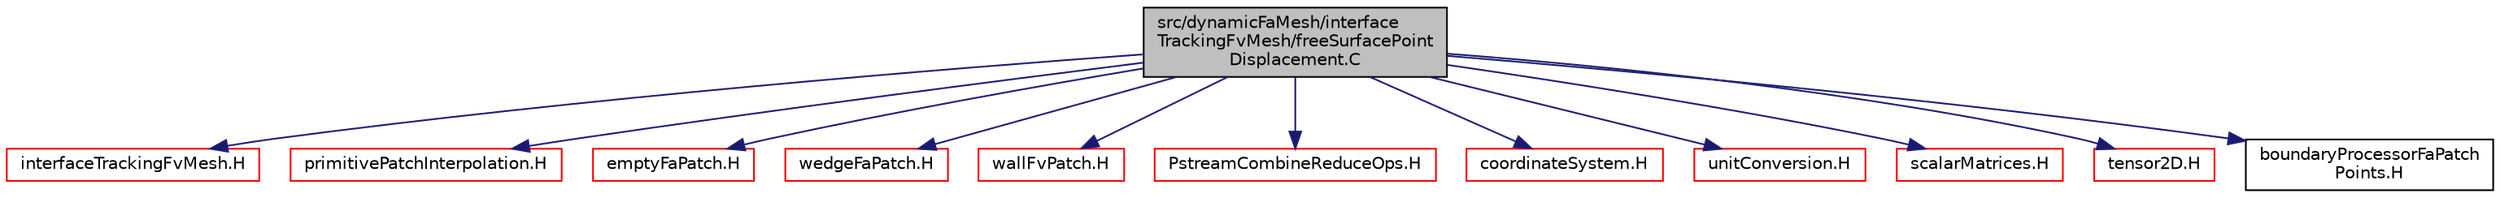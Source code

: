 digraph "src/dynamicFaMesh/interfaceTrackingFvMesh/freeSurfacePointDisplacement.C"
{
  bgcolor="transparent";
  edge [fontname="Helvetica",fontsize="10",labelfontname="Helvetica",labelfontsize="10"];
  node [fontname="Helvetica",fontsize="10",shape=record];
  Node1 [label="src/dynamicFaMesh/interface\lTrackingFvMesh/freeSurfacePoint\lDisplacement.C",height=0.2,width=0.4,color="black", fillcolor="grey75", style="filled" fontcolor="black"];
  Node1 -> Node2 [color="midnightblue",fontsize="10",style="solid",fontname="Helvetica"];
  Node2 [label="interfaceTrackingFvMesh.H",height=0.2,width=0.4,color="red",URL="$interfaceTrackingFvMesh_8H.html"];
  Node1 -> Node3 [color="midnightblue",fontsize="10",style="solid",fontname="Helvetica"];
  Node3 [label="primitivePatchInterpolation.H",height=0.2,width=0.4,color="red",URL="$primitivePatchInterpolation_8H.html"];
  Node1 -> Node4 [color="midnightblue",fontsize="10",style="solid",fontname="Helvetica"];
  Node4 [label="emptyFaPatch.H",height=0.2,width=0.4,color="red",URL="$emptyFaPatch_8H.html"];
  Node1 -> Node5 [color="midnightblue",fontsize="10",style="solid",fontname="Helvetica"];
  Node5 [label="wedgeFaPatch.H",height=0.2,width=0.4,color="red",URL="$wedgeFaPatch_8H.html"];
  Node1 -> Node6 [color="midnightblue",fontsize="10",style="solid",fontname="Helvetica"];
  Node6 [label="wallFvPatch.H",height=0.2,width=0.4,color="red",URL="$wallFvPatch_8H.html"];
  Node1 -> Node7 [color="midnightblue",fontsize="10",style="solid",fontname="Helvetica"];
  Node7 [label="PstreamCombineReduceOps.H",height=0.2,width=0.4,color="red",URL="$PstreamCombineReduceOps_8H.html",tooltip="Combination-Reduction operation for a parallel run. The information from all nodes is collected on th..."];
  Node1 -> Node8 [color="midnightblue",fontsize="10",style="solid",fontname="Helvetica"];
  Node8 [label="coordinateSystem.H",height=0.2,width=0.4,color="red",URL="$coordinateSystem_8H.html"];
  Node1 -> Node9 [color="midnightblue",fontsize="10",style="solid",fontname="Helvetica"];
  Node9 [label="unitConversion.H",height=0.2,width=0.4,color="red",URL="$unitConversion_8H.html",tooltip="Unit conversion functions. "];
  Node1 -> Node10 [color="midnightblue",fontsize="10",style="solid",fontname="Helvetica"];
  Node10 [label="scalarMatrices.H",height=0.2,width=0.4,color="red",URL="$scalarMatrices_8H.html"];
  Node1 -> Node11 [color="midnightblue",fontsize="10",style="solid",fontname="Helvetica"];
  Node11 [label="tensor2D.H",height=0.2,width=0.4,color="red",URL="$tensor2D_8H.html"];
  Node1 -> Node12 [color="midnightblue",fontsize="10",style="solid",fontname="Helvetica"];
  Node12 [label="boundaryProcessorFaPatch\lPoints.H",height=0.2,width=0.4,color="black",URL="$boundaryProcessorFaPatchPoints_8H.html"];
}
